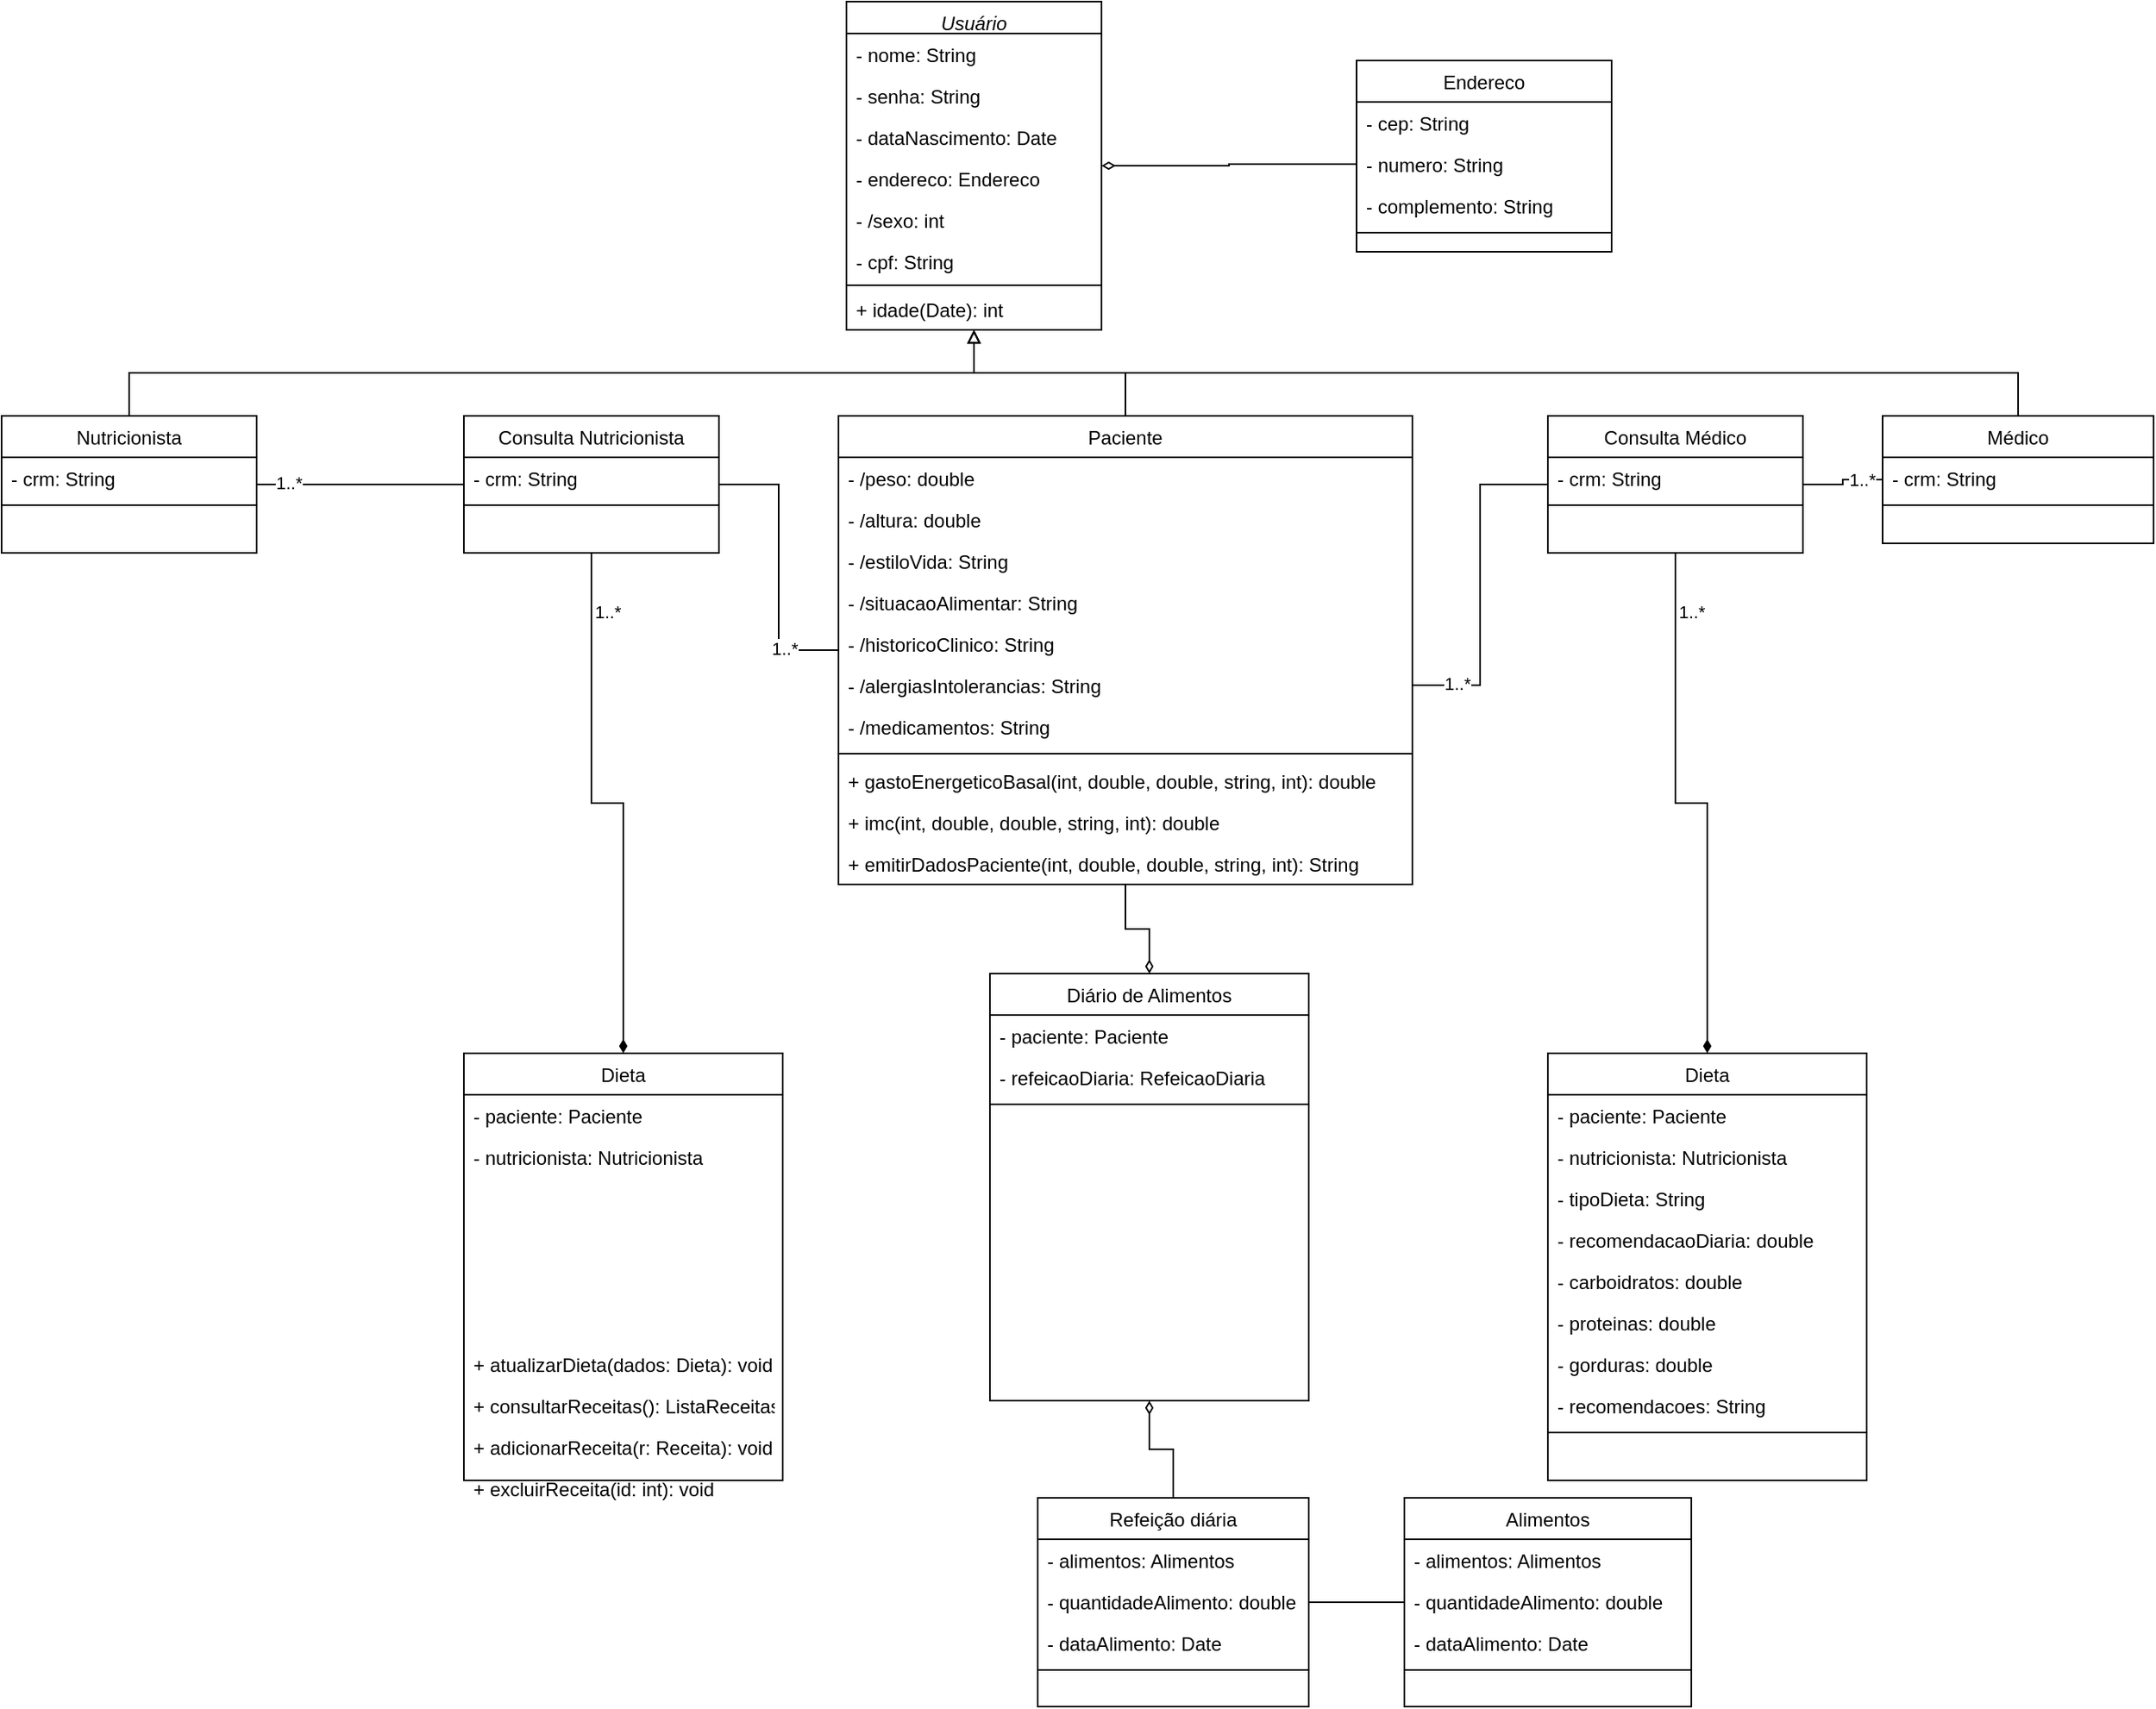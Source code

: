 <mxfile version="27.0.6">
  <diagram name="Página-1" id="uq6eut1tATu_0ITVi30-">
    <mxGraphModel dx="1576" dy="437" grid="1" gridSize="10" guides="1" tooltips="1" connect="1" arrows="1" fold="1" page="1" pageScale="1" pageWidth="827" pageHeight="1169" math="0" shadow="0" adaptiveColors="none">
      <root>
        <mxCell id="0" />
        <mxCell id="1" parent="0" />
        <mxCell id="_E42kpqu97Q8NujoFVDA-1" value="Usuário" style="swimlane;fontStyle=2;align=center;verticalAlign=top;childLayout=stackLayout;horizontal=1;startSize=20;horizontalStack=0;resizeParent=1;resizeLast=0;collapsible=1;marginBottom=0;rounded=0;shadow=0;strokeWidth=1;" vertex="1" parent="1">
          <mxGeometry x="440" y="230" width="160" height="206" as="geometry">
            <mxRectangle x="440" y="230" width="160" height="26" as="alternateBounds" />
          </mxGeometry>
        </mxCell>
        <mxCell id="_E42kpqu97Q8NujoFVDA-3" value="- nome: String" style="text;align=left;verticalAlign=top;spacingLeft=4;spacingRight=4;overflow=hidden;rotatable=0;points=[[0,0.5],[1,0.5]];portConstraint=eastwest;rounded=0;shadow=0;html=0;" vertex="1" parent="_E42kpqu97Q8NujoFVDA-1">
          <mxGeometry y="20" width="160" height="26" as="geometry" />
        </mxCell>
        <mxCell id="_E42kpqu97Q8NujoFVDA-4" value="- senha: String" style="text;align=left;verticalAlign=top;spacingLeft=4;spacingRight=4;overflow=hidden;rotatable=0;points=[[0,0.5],[1,0.5]];portConstraint=eastwest;rounded=0;shadow=0;html=0;" vertex="1" parent="_E42kpqu97Q8NujoFVDA-1">
          <mxGeometry y="46" width="160" height="26" as="geometry" />
        </mxCell>
        <mxCell id="_E42kpqu97Q8NujoFVDA-33" value="- dataNascimento: Date" style="text;align=left;verticalAlign=top;spacingLeft=4;spacingRight=4;overflow=hidden;rotatable=0;points=[[0,0.5],[1,0.5]];portConstraint=eastwest;rounded=0;shadow=0;html=0;" vertex="1" parent="_E42kpqu97Q8NujoFVDA-1">
          <mxGeometry y="72" width="160" height="26" as="geometry" />
        </mxCell>
        <mxCell id="_E42kpqu97Q8NujoFVDA-32" value="- endereco: Endereco" style="text;align=left;verticalAlign=top;spacingLeft=4;spacingRight=4;overflow=hidden;rotatable=0;points=[[0,0.5],[1,0.5]];portConstraint=eastwest;rounded=0;shadow=0;html=0;" vertex="1" parent="_E42kpqu97Q8NujoFVDA-1">
          <mxGeometry y="98" width="160" height="26" as="geometry" />
        </mxCell>
        <mxCell id="_E42kpqu97Q8NujoFVDA-34" value="- /sexo: int" style="text;align=left;verticalAlign=top;spacingLeft=4;spacingRight=4;overflow=hidden;rotatable=0;points=[[0,0.5],[1,0.5]];portConstraint=eastwest;rounded=0;shadow=0;html=0;" vertex="1" parent="_E42kpqu97Q8NujoFVDA-1">
          <mxGeometry y="124" width="160" height="26" as="geometry" />
        </mxCell>
        <mxCell id="_E42kpqu97Q8NujoFVDA-36" value="- cpf: String" style="text;align=left;verticalAlign=top;spacingLeft=4;spacingRight=4;overflow=hidden;rotatable=0;points=[[0,0.5],[1,0.5]];portConstraint=eastwest;" vertex="1" parent="_E42kpqu97Q8NujoFVDA-1">
          <mxGeometry y="150" width="160" height="26" as="geometry" />
        </mxCell>
        <mxCell id="_E42kpqu97Q8NujoFVDA-5" value="" style="line;html=1;strokeWidth=1;align=left;verticalAlign=middle;spacingTop=-1;spacingLeft=3;spacingRight=3;rotatable=0;labelPosition=right;points=[];portConstraint=eastwest;" vertex="1" parent="_E42kpqu97Q8NujoFVDA-1">
          <mxGeometry y="176" width="160" height="4" as="geometry" />
        </mxCell>
        <mxCell id="_E42kpqu97Q8NujoFVDA-58" value="+ idade(Date): int" style="text;align=left;verticalAlign=top;spacingLeft=4;spacingRight=4;overflow=hidden;rotatable=0;points=[[0,0.5],[1,0.5]];portConstraint=eastwest;" vertex="1" parent="_E42kpqu97Q8NujoFVDA-1">
          <mxGeometry y="180" width="160" height="26" as="geometry" />
        </mxCell>
        <mxCell id="_E42kpqu97Q8NujoFVDA-42" style="edgeStyle=orthogonalEdgeStyle;rounded=0;orthogonalLoop=1;jettySize=auto;html=1;entryX=0.5;entryY=1;entryDx=0;entryDy=0;endArrow=block;endFill=0;exitX=0.5;exitY=0;exitDx=0;exitDy=0;" edge="1" parent="1" source="_E42kpqu97Q8NujoFVDA-7" target="_E42kpqu97Q8NujoFVDA-1">
          <mxGeometry relative="1" as="geometry" />
        </mxCell>
        <mxCell id="_E42kpqu97Q8NujoFVDA-7" value="Nutricionista" style="swimlane;fontStyle=0;align=center;verticalAlign=top;childLayout=stackLayout;horizontal=1;startSize=26;horizontalStack=0;resizeParent=1;resizeLast=0;collapsible=1;marginBottom=0;rounded=0;shadow=0;strokeWidth=1;" vertex="1" parent="1">
          <mxGeometry x="-90" y="490" width="160" height="86" as="geometry">
            <mxRectangle x="-90" y="490" width="160" height="26" as="alternateBounds" />
          </mxGeometry>
        </mxCell>
        <mxCell id="_E42kpqu97Q8NujoFVDA-8" value="- crm: String" style="text;align=left;verticalAlign=top;spacingLeft=4;spacingRight=4;overflow=hidden;rotatable=0;points=[[0,0.5],[1,0.5]];portConstraint=eastwest;" vertex="1" parent="_E42kpqu97Q8NujoFVDA-7">
          <mxGeometry y="26" width="160" height="26" as="geometry" />
        </mxCell>
        <mxCell id="_E42kpqu97Q8NujoFVDA-10" value="" style="line;html=1;strokeWidth=1;align=left;verticalAlign=middle;spacingTop=-1;spacingLeft=3;spacingRight=3;rotatable=0;labelPosition=right;points=[];portConstraint=eastwest;" vertex="1" parent="_E42kpqu97Q8NujoFVDA-7">
          <mxGeometry y="52" width="160" height="8" as="geometry" />
        </mxCell>
        <mxCell id="_E42kpqu97Q8NujoFVDA-43" style="edgeStyle=orthogonalEdgeStyle;rounded=0;orthogonalLoop=1;jettySize=auto;html=1;entryX=0.5;entryY=1;entryDx=0;entryDy=0;endArrow=block;endFill=0;exitX=0.5;exitY=0;exitDx=0;exitDy=0;" edge="1" parent="1" source="_E42kpqu97Q8NujoFVDA-14" target="_E42kpqu97Q8NujoFVDA-1">
          <mxGeometry relative="1" as="geometry" />
        </mxCell>
        <mxCell id="_E42kpqu97Q8NujoFVDA-112" style="edgeStyle=orthogonalEdgeStyle;rounded=0;orthogonalLoop=1;jettySize=auto;html=1;endArrow=none;startFill=0;" edge="1" parent="1" source="_E42kpqu97Q8NujoFVDA-14" target="_E42kpqu97Q8NujoFVDA-97">
          <mxGeometry relative="1" as="geometry" />
        </mxCell>
        <mxCell id="_E42kpqu97Q8NujoFVDA-116" value="1..*" style="edgeLabel;html=1;align=center;verticalAlign=middle;resizable=0;points=[];" vertex="1" connectable="0" parent="_E42kpqu97Q8NujoFVDA-112">
          <mxGeometry x="-0.504" relative="1" as="geometry">
            <mxPoint as="offset" />
          </mxGeometry>
        </mxCell>
        <mxCell id="_E42kpqu97Q8NujoFVDA-14" value="Médico" style="swimlane;fontStyle=0;align=center;verticalAlign=top;childLayout=stackLayout;horizontal=1;startSize=26;horizontalStack=0;resizeParent=1;resizeLast=0;collapsible=1;marginBottom=0;rounded=0;shadow=0;strokeWidth=1;" vertex="1" parent="1">
          <mxGeometry x="1090" y="490" width="170" height="80" as="geometry">
            <mxRectangle x="899" y="490" width="170" height="26" as="alternateBounds" />
          </mxGeometry>
        </mxCell>
        <mxCell id="_E42kpqu97Q8NujoFVDA-15" value="- crm: String" style="text;align=left;verticalAlign=top;spacingLeft=4;spacingRight=4;overflow=hidden;rotatable=0;points=[[0,0.5],[1,0.5]];portConstraint=eastwest;" vertex="1" parent="_E42kpqu97Q8NujoFVDA-14">
          <mxGeometry y="26" width="170" height="26" as="geometry" />
        </mxCell>
        <mxCell id="_E42kpqu97Q8NujoFVDA-16" value="" style="line;html=1;strokeWidth=1;align=left;verticalAlign=middle;spacingTop=-1;spacingLeft=3;spacingRight=3;rotatable=0;labelPosition=right;points=[];portConstraint=eastwest;" vertex="1" parent="_E42kpqu97Q8NujoFVDA-14">
          <mxGeometry y="52" width="170" height="8" as="geometry" />
        </mxCell>
        <mxCell id="_E42kpqu97Q8NujoFVDA-18" value="Endereco" style="swimlane;fontStyle=0;align=center;verticalAlign=top;childLayout=stackLayout;horizontal=1;startSize=26;horizontalStack=0;resizeParent=1;resizeLast=0;collapsible=1;marginBottom=0;rounded=0;shadow=0;strokeWidth=1;" vertex="1" parent="1">
          <mxGeometry x="760" y="267" width="160" height="120" as="geometry">
            <mxRectangle x="728" y="230" width="160" height="26" as="alternateBounds" />
          </mxGeometry>
        </mxCell>
        <mxCell id="_E42kpqu97Q8NujoFVDA-19" value="- cep: String" style="text;align=left;verticalAlign=top;spacingLeft=4;spacingRight=4;overflow=hidden;rotatable=0;points=[[0,0.5],[1,0.5]];portConstraint=eastwest;" vertex="1" parent="_E42kpqu97Q8NujoFVDA-18">
          <mxGeometry y="26" width="160" height="26" as="geometry" />
        </mxCell>
        <mxCell id="_E42kpqu97Q8NujoFVDA-20" value="- numero: String" style="text;align=left;verticalAlign=top;spacingLeft=4;spacingRight=4;overflow=hidden;rotatable=0;points=[[0,0.5],[1,0.5]];portConstraint=eastwest;rounded=0;shadow=0;html=0;" vertex="1" parent="_E42kpqu97Q8NujoFVDA-18">
          <mxGeometry y="52" width="160" height="26" as="geometry" />
        </mxCell>
        <mxCell id="_E42kpqu97Q8NujoFVDA-23" value="- complemento: String" style="text;align=left;verticalAlign=top;spacingLeft=4;spacingRight=4;overflow=hidden;rotatable=0;points=[[0,0.5],[1,0.5]];portConstraint=eastwest;rounded=0;shadow=0;html=0;" vertex="1" parent="_E42kpqu97Q8NujoFVDA-18">
          <mxGeometry y="78" width="160" height="26" as="geometry" />
        </mxCell>
        <mxCell id="_E42kpqu97Q8NujoFVDA-24" value="" style="line;html=1;strokeWidth=1;align=left;verticalAlign=middle;spacingTop=-1;spacingLeft=3;spacingRight=3;rotatable=0;labelPosition=right;points=[];portConstraint=eastwest;" vertex="1" parent="_E42kpqu97Q8NujoFVDA-18">
          <mxGeometry y="104" width="160" height="8" as="geometry" />
        </mxCell>
        <mxCell id="_E42kpqu97Q8NujoFVDA-46" style="edgeStyle=orthogonalEdgeStyle;rounded=0;orthogonalLoop=1;jettySize=auto;html=1;endArrow=block;endFill=0;" edge="1" parent="1" source="_E42kpqu97Q8NujoFVDA-35" target="_E42kpqu97Q8NujoFVDA-1">
          <mxGeometry relative="1" as="geometry" />
        </mxCell>
        <mxCell id="_E42kpqu97Q8NujoFVDA-128" style="edgeStyle=orthogonalEdgeStyle;rounded=0;orthogonalLoop=1;jettySize=auto;html=1;entryX=0.5;entryY=0;entryDx=0;entryDy=0;endArrow=diamondThin;endFill=0;" edge="1" parent="1" source="_E42kpqu97Q8NujoFVDA-35" target="_E42kpqu97Q8NujoFVDA-118">
          <mxGeometry relative="1" as="geometry" />
        </mxCell>
        <mxCell id="_E42kpqu97Q8NujoFVDA-35" value="Paciente" style="swimlane;fontStyle=0;align=center;verticalAlign=top;childLayout=stackLayout;horizontal=1;startSize=26;horizontalStack=0;resizeParent=1;resizeLast=0;collapsible=1;marginBottom=0;rounded=0;shadow=0;strokeWidth=1;" vertex="1" parent="1">
          <mxGeometry x="435" y="490" width="360" height="294" as="geometry">
            <mxRectangle x="435" y="490" width="170" height="26" as="alternateBounds" />
          </mxGeometry>
        </mxCell>
        <mxCell id="_E42kpqu97Q8NujoFVDA-49" value="- /peso: double" style="text;align=left;verticalAlign=top;spacingLeft=4;spacingRight=4;overflow=hidden;rotatable=0;points=[[0,0.5],[1,0.5]];portConstraint=eastwest;" vertex="1" parent="_E42kpqu97Q8NujoFVDA-35">
          <mxGeometry y="26" width="360" height="26" as="geometry" />
        </mxCell>
        <mxCell id="_E42kpqu97Q8NujoFVDA-50" value="- /altura: double" style="text;align=left;verticalAlign=top;spacingLeft=4;spacingRight=4;overflow=hidden;rotatable=0;points=[[0,0.5],[1,0.5]];portConstraint=eastwest;" vertex="1" parent="_E42kpqu97Q8NujoFVDA-35">
          <mxGeometry y="52" width="360" height="26" as="geometry" />
        </mxCell>
        <mxCell id="_E42kpqu97Q8NujoFVDA-51" value="- /estiloVida: String" style="text;align=left;verticalAlign=top;spacingLeft=4;spacingRight=4;overflow=hidden;rotatable=0;points=[[0,0.5],[1,0.5]];portConstraint=eastwest;" vertex="1" parent="_E42kpqu97Q8NujoFVDA-35">
          <mxGeometry y="78" width="360" height="26" as="geometry" />
        </mxCell>
        <mxCell id="_E42kpqu97Q8NujoFVDA-52" value="- /situacaoAlimentar: String" style="text;align=left;verticalAlign=top;spacingLeft=4;spacingRight=4;overflow=hidden;rotatable=0;points=[[0,0.5],[1,0.5]];portConstraint=eastwest;" vertex="1" parent="_E42kpqu97Q8NujoFVDA-35">
          <mxGeometry y="104" width="360" height="26" as="geometry" />
        </mxCell>
        <mxCell id="_E42kpqu97Q8NujoFVDA-53" value="- /historicoClinico: String" style="text;align=left;verticalAlign=top;spacingLeft=4;spacingRight=4;overflow=hidden;rotatable=0;points=[[0,0.5],[1,0.5]];portConstraint=eastwest;" vertex="1" parent="_E42kpqu97Q8NujoFVDA-35">
          <mxGeometry y="130" width="360" height="26" as="geometry" />
        </mxCell>
        <mxCell id="_E42kpqu97Q8NujoFVDA-55" value="- /alergiasIntolerancias: String" style="text;align=left;verticalAlign=top;spacingLeft=4;spacingRight=4;overflow=hidden;rotatable=0;points=[[0,0.5],[1,0.5]];portConstraint=eastwest;" vertex="1" parent="_E42kpqu97Q8NujoFVDA-35">
          <mxGeometry y="156" width="360" height="26" as="geometry" />
        </mxCell>
        <mxCell id="_E42kpqu97Q8NujoFVDA-56" value="- /medicamentos: String" style="text;align=left;verticalAlign=top;spacingLeft=4;spacingRight=4;overflow=hidden;rotatable=0;points=[[0,0.5],[1,0.5]];portConstraint=eastwest;" vertex="1" parent="_E42kpqu97Q8NujoFVDA-35">
          <mxGeometry y="182" width="360" height="26" as="geometry" />
        </mxCell>
        <mxCell id="_E42kpqu97Q8NujoFVDA-37" value="" style="line;html=1;strokeWidth=1;align=left;verticalAlign=middle;spacingTop=-1;spacingLeft=3;spacingRight=3;rotatable=0;labelPosition=right;points=[];portConstraint=eastwest;" vertex="1" parent="_E42kpqu97Q8NujoFVDA-35">
          <mxGeometry y="208" width="360" height="8" as="geometry" />
        </mxCell>
        <mxCell id="_E42kpqu97Q8NujoFVDA-57" value="+ gastoEnergeticoBasal(int, double, double, string, int): double" style="text;align=left;verticalAlign=top;spacingLeft=4;spacingRight=4;overflow=hidden;rotatable=0;points=[[0,0.5],[1,0.5]];portConstraint=eastwest;" vertex="1" parent="_E42kpqu97Q8NujoFVDA-35">
          <mxGeometry y="216" width="360" height="26" as="geometry" />
        </mxCell>
        <mxCell id="_E42kpqu97Q8NujoFVDA-59" value="+ imc(int, double, double, string, int): double" style="text;align=left;verticalAlign=top;spacingLeft=4;spacingRight=4;overflow=hidden;rotatable=0;points=[[0,0.5],[1,0.5]];portConstraint=eastwest;" vertex="1" parent="_E42kpqu97Q8NujoFVDA-35">
          <mxGeometry y="242" width="360" height="26" as="geometry" />
        </mxCell>
        <mxCell id="_E42kpqu97Q8NujoFVDA-60" value="+ emitirDadosPaciente(int, double, double, string, int): String" style="text;align=left;verticalAlign=top;spacingLeft=4;spacingRight=4;overflow=hidden;rotatable=0;points=[[0,0.5],[1,0.5]];portConstraint=eastwest;" vertex="1" parent="_E42kpqu97Q8NujoFVDA-35">
          <mxGeometry y="268" width="360" height="26" as="geometry" />
        </mxCell>
        <mxCell id="_E42kpqu97Q8NujoFVDA-47" style="edgeStyle=orthogonalEdgeStyle;rounded=0;orthogonalLoop=1;jettySize=auto;html=1;entryX=1;entryY=0.5;entryDx=0;entryDy=0;endArrow=diamondThin;endFill=0;exitX=0;exitY=0.5;exitDx=0;exitDy=0;" edge="1" parent="1" source="_E42kpqu97Q8NujoFVDA-20" target="_E42kpqu97Q8NujoFVDA-1">
          <mxGeometry relative="1" as="geometry">
            <mxPoint x="728" y="321" as="sourcePoint" />
          </mxGeometry>
        </mxCell>
        <mxCell id="_E42kpqu97Q8NujoFVDA-80" style="edgeStyle=orthogonalEdgeStyle;rounded=0;orthogonalLoop=1;jettySize=auto;html=1;entryX=0.5;entryY=0;entryDx=0;entryDy=0;endArrow=diamondThin;endFill=1;" edge="1" parent="1" source="_E42kpqu97Q8NujoFVDA-67" target="_E42kpqu97Q8NujoFVDA-76">
          <mxGeometry relative="1" as="geometry" />
        </mxCell>
        <mxCell id="_E42kpqu97Q8NujoFVDA-81" value="1..*" style="edgeLabel;html=1;align=center;verticalAlign=middle;resizable=0;points=[];" vertex="1" connectable="0" parent="_E42kpqu97Q8NujoFVDA-80">
          <mxGeometry x="-0.78" relative="1" as="geometry">
            <mxPoint x="10" as="offset" />
          </mxGeometry>
        </mxCell>
        <mxCell id="_E42kpqu97Q8NujoFVDA-82" style="edgeStyle=orthogonalEdgeStyle;rounded=0;orthogonalLoop=1;jettySize=auto;html=1;entryX=1;entryY=0.5;entryDx=0;entryDy=0;endArrow=none;startFill=0;" edge="1" parent="1" source="_E42kpqu97Q8NujoFVDA-67" target="_E42kpqu97Q8NujoFVDA-7">
          <mxGeometry relative="1" as="geometry" />
        </mxCell>
        <mxCell id="_E42kpqu97Q8NujoFVDA-84" value="1..*" style="edgeLabel;html=1;align=center;verticalAlign=middle;resizable=0;points=[];" vertex="1" connectable="0" parent="_E42kpqu97Q8NujoFVDA-82">
          <mxGeometry x="0.694" y="-1" relative="1" as="geometry">
            <mxPoint as="offset" />
          </mxGeometry>
        </mxCell>
        <mxCell id="_E42kpqu97Q8NujoFVDA-83" style="edgeStyle=orthogonalEdgeStyle;rounded=0;orthogonalLoop=1;jettySize=auto;html=1;entryX=0;entryY=0.5;entryDx=0;entryDy=0;endArrow=none;startFill=0;" edge="1" parent="1" source="_E42kpqu97Q8NujoFVDA-67" target="_E42kpqu97Q8NujoFVDA-35">
          <mxGeometry relative="1" as="geometry" />
        </mxCell>
        <mxCell id="_E42kpqu97Q8NujoFVDA-85" value="1..*" style="edgeLabel;html=1;align=center;verticalAlign=middle;resizable=0;points=[];" vertex="1" connectable="0" parent="_E42kpqu97Q8NujoFVDA-83">
          <mxGeometry x="0.612" y="1" relative="1" as="geometry">
            <mxPoint as="offset" />
          </mxGeometry>
        </mxCell>
        <mxCell id="_E42kpqu97Q8NujoFVDA-67" value="Consulta Nutricionista" style="swimlane;fontStyle=0;align=center;verticalAlign=top;childLayout=stackLayout;horizontal=1;startSize=26;horizontalStack=0;resizeParent=1;resizeLast=0;collapsible=1;marginBottom=0;rounded=0;shadow=0;strokeWidth=1;" vertex="1" parent="1">
          <mxGeometry x="200" y="490" width="160" height="86" as="geometry">
            <mxRectangle x="200" y="490" width="160" height="26" as="alternateBounds" />
          </mxGeometry>
        </mxCell>
        <mxCell id="_E42kpqu97Q8NujoFVDA-68" value="- crm: String" style="text;align=left;verticalAlign=top;spacingLeft=4;spacingRight=4;overflow=hidden;rotatable=0;points=[[0,0.5],[1,0.5]];portConstraint=eastwest;" vertex="1" parent="_E42kpqu97Q8NujoFVDA-67">
          <mxGeometry y="26" width="160" height="26" as="geometry" />
        </mxCell>
        <mxCell id="_E42kpqu97Q8NujoFVDA-69" value="" style="line;html=1;strokeWidth=1;align=left;verticalAlign=middle;spacingTop=-1;spacingLeft=3;spacingRight=3;rotatable=0;labelPosition=right;points=[];portConstraint=eastwest;" vertex="1" parent="_E42kpqu97Q8NujoFVDA-67">
          <mxGeometry y="52" width="160" height="8" as="geometry" />
        </mxCell>
        <mxCell id="_E42kpqu97Q8NujoFVDA-76" value="Dieta" style="swimlane;fontStyle=0;align=center;verticalAlign=top;childLayout=stackLayout;horizontal=1;startSize=26;horizontalStack=0;resizeParent=1;resizeLast=0;collapsible=1;marginBottom=0;rounded=0;shadow=0;strokeWidth=1;" vertex="1" parent="1">
          <mxGeometry x="200" y="890" width="200" height="268" as="geometry">
            <mxRectangle x="200" y="890" width="160" height="26" as="alternateBounds" />
          </mxGeometry>
        </mxCell>
        <mxCell id="dieta-attr-1" value="- paciente: Paciente" style="text;align=left;verticalAlign=top;spacingLeft=4;spacingRight=4;overflow=hidden;rotatable=0;" vertex="1" parent="_E42kpqu97Q8NujoFVDA-76">
          <mxGeometry y="26" width="200" height="26" as="geometry" />
        </mxCell>
        <mxCell id="dieta-attr-2" value="- nutricionista: Nutricionista" style="text;align=left;verticalAlign=top;spacingLeft=4;spacingRight=4;overflow=hidden;rotatable=0;" vertex="1" parent="_E42kpqu97Q8NujoFVDA-76">
          <mxGeometry y="52" width="200" height="26" as="geometry" />
        </mxCell>
        <mxCell id="dieta-method-1" value="+ atualizarDieta(dados: Dieta): void" style="text;align=left;verticalAlign=top;spacingLeft=4;spacingRight=4;overflow=hidden;rotatable=0;" vertex="1" parent="_E42kpqu97Q8NujoFVDA-76">
          <mxGeometry y="182" width="200" height="26" as="geometry" />
        </mxCell>
        <mxCell id="dieta-method-2" value="+ consultarReceitas(): ListaReceitas" style="text;align=left;verticalAlign=top;spacingLeft=4;spacingRight=4;overflow=hidden;rotatable=0;" vertex="1" parent="_E42kpqu97Q8NujoFVDA-76">
          <mxGeometry y="208" width="200" height="26" as="geometry" />
        </mxCell>
        <mxCell id="dieta-method-3" value="+ adicionarReceita(r: Receita): void" style="text;align=left;verticalAlign=top;spacingLeft=4;spacingRight=4;overflow=hidden;rotatable=0;" vertex="1" parent="_E42kpqu97Q8NujoFVDA-76">
          <mxGeometry y="234" width="200" height="26" as="geometry" />
        </mxCell>
        <mxCell id="dieta-method-4" value="+ excluirReceita(id: int): void" style="text;align=left;verticalAlign=top;spacingLeft=4;spacingRight=4;overflow=hidden;rotatable=0;" vertex="1" parent="_E42kpqu97Q8NujoFVDA-76">
          <mxGeometry y="260" width="200" height="26" as="geometry" />
        </mxCell>
        <mxCell id="_E42kpqu97Q8NujoFVDA-94" style="edgeStyle=orthogonalEdgeStyle;rounded=0;orthogonalLoop=1;jettySize=auto;html=1;entryX=0.5;entryY=0;entryDx=0;entryDy=0;endArrow=diamondThin;endFill=1;" edge="1" parent="1" source="_E42kpqu97Q8NujoFVDA-97" target="_E42kpqu97Q8NujoFVDA-101">
          <mxGeometry relative="1" as="geometry" />
        </mxCell>
        <mxCell id="_E42kpqu97Q8NujoFVDA-95" value="1..*" style="edgeLabel;html=1;align=center;verticalAlign=middle;resizable=0;points=[];" vertex="1" connectable="0" parent="_E42kpqu97Q8NujoFVDA-94">
          <mxGeometry x="-0.78" relative="1" as="geometry">
            <mxPoint x="10" as="offset" />
          </mxGeometry>
        </mxCell>
        <mxCell id="_E42kpqu97Q8NujoFVDA-97" value="Consulta Médico" style="swimlane;fontStyle=0;align=center;verticalAlign=top;childLayout=stackLayout;horizontal=1;startSize=26;horizontalStack=0;resizeParent=1;resizeLast=0;collapsible=1;marginBottom=0;rounded=0;shadow=0;strokeWidth=1;" vertex="1" parent="1">
          <mxGeometry x="880" y="490" width="160" height="86" as="geometry">
            <mxRectangle x="880" y="490" width="160" height="26" as="alternateBounds" />
          </mxGeometry>
        </mxCell>
        <mxCell id="_E42kpqu97Q8NujoFVDA-98" value="- crm: String" style="text;align=left;verticalAlign=top;spacingLeft=4;spacingRight=4;overflow=hidden;rotatable=0;points=[[0,0.5],[1,0.5]];portConstraint=eastwest;" vertex="1" parent="_E42kpqu97Q8NujoFVDA-97">
          <mxGeometry y="26" width="160" height="26" as="geometry" />
        </mxCell>
        <mxCell id="_E42kpqu97Q8NujoFVDA-99" value="" style="line;html=1;strokeWidth=1;align=left;verticalAlign=middle;spacingTop=-1;spacingLeft=3;spacingRight=3;rotatable=0;labelPosition=right;points=[];portConstraint=eastwest;" vertex="1" parent="_E42kpqu97Q8NujoFVDA-97">
          <mxGeometry y="52" width="160" height="8" as="geometry" />
        </mxCell>
        <mxCell id="_E42kpqu97Q8NujoFVDA-101" value="Dieta" style="swimlane;fontStyle=0;align=center;verticalAlign=top;childLayout=stackLayout;horizontal=1;startSize=26;horizontalStack=0;resizeParent=1;resizeLast=0;collapsible=1;marginBottom=0;rounded=0;shadow=0;strokeWidth=1;" vertex="1" parent="1">
          <mxGeometry x="880" y="890" width="200" height="268" as="geometry">
            <mxRectangle x="200" y="890" width="160" height="26" as="alternateBounds" />
          </mxGeometry>
        </mxCell>
        <mxCell id="_E42kpqu97Q8NujoFVDA-102" value="- paciente: Paciente" style="text;align=left;verticalAlign=top;spacingLeft=4;spacingRight=4;overflow=hidden;rotatable=0;points=[[0,0.5],[1,0.5]];portConstraint=eastwest;" vertex="1" parent="_E42kpqu97Q8NujoFVDA-101">
          <mxGeometry y="26" width="200" height="26" as="geometry" />
        </mxCell>
        <mxCell id="_E42kpqu97Q8NujoFVDA-103" value="- nutricionista: Nutricionista" style="text;align=left;verticalAlign=top;spacingLeft=4;spacingRight=4;overflow=hidden;rotatable=0;points=[[0,0.5],[1,0.5]];portConstraint=eastwest;" vertex="1" parent="_E42kpqu97Q8NujoFVDA-101">
          <mxGeometry y="52" width="200" height="26" as="geometry" />
        </mxCell>
        <mxCell id="_E42kpqu97Q8NujoFVDA-104" value="- tipoDieta: String" style="text;align=left;verticalAlign=top;spacingLeft=4;spacingRight=4;overflow=hidden;rotatable=0;points=[[0,0.5],[1,0.5]];portConstraint=eastwest;" vertex="1" parent="_E42kpqu97Q8NujoFVDA-101">
          <mxGeometry y="78" width="200" height="26" as="geometry" />
        </mxCell>
        <mxCell id="_E42kpqu97Q8NujoFVDA-105" value="- recomendacaoDiaria: double" style="text;align=left;verticalAlign=top;spacingLeft=4;spacingRight=4;overflow=hidden;rotatable=0;points=[[0,0.5],[1,0.5]];portConstraint=eastwest;" vertex="1" parent="_E42kpqu97Q8NujoFVDA-101">
          <mxGeometry y="104" width="200" height="26" as="geometry" />
        </mxCell>
        <mxCell id="_E42kpqu97Q8NujoFVDA-106" value="- carboidratos: double" style="text;align=left;verticalAlign=top;spacingLeft=4;spacingRight=4;overflow=hidden;rotatable=0;points=[[0,0.5],[1,0.5]];portConstraint=eastwest;" vertex="1" parent="_E42kpqu97Q8NujoFVDA-101">
          <mxGeometry y="130" width="200" height="26" as="geometry" />
        </mxCell>
        <mxCell id="_E42kpqu97Q8NujoFVDA-107" value="- proteinas: double" style="text;align=left;verticalAlign=top;spacingLeft=4;spacingRight=4;overflow=hidden;rotatable=0;points=[[0,0.5],[1,0.5]];portConstraint=eastwest;" vertex="1" parent="_E42kpqu97Q8NujoFVDA-101">
          <mxGeometry y="156" width="200" height="26" as="geometry" />
        </mxCell>
        <mxCell id="_E42kpqu97Q8NujoFVDA-108" value="- gorduras: double" style="text;align=left;verticalAlign=top;spacingLeft=4;spacingRight=4;overflow=hidden;rotatable=0;points=[[0,0.5],[1,0.5]];portConstraint=eastwest;" vertex="1" parent="_E42kpqu97Q8NujoFVDA-101">
          <mxGeometry y="182" width="200" height="26" as="geometry" />
        </mxCell>
        <mxCell id="_E42kpqu97Q8NujoFVDA-109" value="- recomendacoes: String" style="text;align=left;verticalAlign=top;spacingLeft=4;spacingRight=4;overflow=hidden;rotatable=0;points=[[0,0.5],[1,0.5]];portConstraint=eastwest;" vertex="1" parent="_E42kpqu97Q8NujoFVDA-101">
          <mxGeometry y="208" width="200" height="26" as="geometry" />
        </mxCell>
        <mxCell id="_E42kpqu97Q8NujoFVDA-78" value="" style="line;html=1;strokeWidth=1;align=left;verticalAlign=middle;spacingTop=-1;spacingLeft=3;spacingRight=3;rotatable=0;labelPosition=right;points=[];portConstraint=eastwest;" vertex="1" parent="_E42kpqu97Q8NujoFVDA-101">
          <mxGeometry y="234" width="200" height="8" as="geometry" />
        </mxCell>
        <mxCell id="_E42kpqu97Q8NujoFVDA-114" style="edgeStyle=orthogonalEdgeStyle;rounded=0;orthogonalLoop=1;jettySize=auto;html=1;entryX=0;entryY=0.5;entryDx=0;entryDy=0;endArrow=none;startFill=0;" edge="1" parent="1" source="_E42kpqu97Q8NujoFVDA-55" target="_E42kpqu97Q8NujoFVDA-97">
          <mxGeometry relative="1" as="geometry" />
        </mxCell>
        <mxCell id="_E42kpqu97Q8NujoFVDA-115" value="1..*" style="edgeLabel;html=1;align=center;verticalAlign=middle;resizable=0;points=[];" vertex="1" connectable="0" parent="_E42kpqu97Q8NujoFVDA-114">
          <mxGeometry x="-0.733" y="1" relative="1" as="geometry">
            <mxPoint as="offset" />
          </mxGeometry>
        </mxCell>
        <mxCell id="_E42kpqu97Q8NujoFVDA-118" value="Diário de Alimentos" style="swimlane;fontStyle=0;align=center;verticalAlign=top;childLayout=stackLayout;horizontal=1;startSize=26;horizontalStack=0;resizeParent=1;resizeLast=0;collapsible=1;marginBottom=0;rounded=0;shadow=0;strokeWidth=1;" vertex="1" parent="1">
          <mxGeometry x="530" y="840" width="200" height="268" as="geometry">
            <mxRectangle x="200" y="890" width="160" height="26" as="alternateBounds" />
          </mxGeometry>
        </mxCell>
        <mxCell id="_E42kpqu97Q8NujoFVDA-119" value="- paciente: Paciente" style="text;align=left;verticalAlign=top;spacingLeft=4;spacingRight=4;overflow=hidden;rotatable=0;points=[[0,0.5],[1,0.5]];portConstraint=eastwest;" vertex="1" parent="_E42kpqu97Q8NujoFVDA-118">
          <mxGeometry y="26" width="200" height="26" as="geometry" />
        </mxCell>
        <mxCell id="_E42kpqu97Q8NujoFVDA-133" value="- refeicaoDiaria: RefeicaoDiaria" style="text;align=left;verticalAlign=top;spacingLeft=4;spacingRight=4;overflow=hidden;rotatable=0;points=[[0,0.5],[1,0.5]];portConstraint=eastwest;" vertex="1" parent="_E42kpqu97Q8NujoFVDA-118">
          <mxGeometry y="52" width="200" height="26" as="geometry" />
        </mxCell>
        <mxCell id="_E42kpqu97Q8NujoFVDA-127" value="" style="line;html=1;strokeWidth=1;align=left;verticalAlign=middle;spacingTop=-1;spacingLeft=3;spacingRight=3;rotatable=0;labelPosition=right;points=[];portConstraint=eastwest;" vertex="1" parent="_E42kpqu97Q8NujoFVDA-118">
          <mxGeometry y="78" width="200" height="8" as="geometry" />
        </mxCell>
        <mxCell id="_E42kpqu97Q8NujoFVDA-132" style="edgeStyle=orthogonalEdgeStyle;rounded=0;orthogonalLoop=1;jettySize=auto;html=1;endArrow=diamondThin;endFill=0;" edge="1" parent="1" source="_E42kpqu97Q8NujoFVDA-129" target="_E42kpqu97Q8NujoFVDA-118">
          <mxGeometry relative="1" as="geometry" />
        </mxCell>
        <mxCell id="_E42kpqu97Q8NujoFVDA-129" value="Refeição diária" style="swimlane;fontStyle=0;align=center;verticalAlign=top;childLayout=stackLayout;horizontal=1;startSize=26;horizontalStack=0;resizeParent=1;resizeLast=0;collapsible=1;marginBottom=0;rounded=0;shadow=0;strokeWidth=1;" vertex="1" parent="1">
          <mxGeometry x="560" y="1169" width="170" height="131" as="geometry">
            <mxRectangle x="899" y="490" width="170" height="26" as="alternateBounds" />
          </mxGeometry>
        </mxCell>
        <mxCell id="_E42kpqu97Q8NujoFVDA-130" value="- alimentos: Alimentos" style="text;align=left;verticalAlign=top;spacingLeft=4;spacingRight=4;overflow=hidden;rotatable=0;points=[[0,0.5],[1,0.5]];portConstraint=eastwest;" vertex="1" parent="_E42kpqu97Q8NujoFVDA-129">
          <mxGeometry y="26" width="170" height="26" as="geometry" />
        </mxCell>
        <mxCell id="_E42kpqu97Q8NujoFVDA-134" value="- quantidadeAlimento: double" style="text;align=left;verticalAlign=top;spacingLeft=4;spacingRight=4;overflow=hidden;rotatable=0;points=[[0,0.5],[1,0.5]];portConstraint=eastwest;" vertex="1" parent="_E42kpqu97Q8NujoFVDA-129">
          <mxGeometry y="52" width="170" height="26" as="geometry" />
        </mxCell>
        <mxCell id="_E42kpqu97Q8NujoFVDA-135" value="- dataAlimento: Date" style="text;align=left;verticalAlign=top;spacingLeft=4;spacingRight=4;overflow=hidden;rotatable=0;points=[[0,0.5],[1,0.5]];portConstraint=eastwest;" vertex="1" parent="_E42kpqu97Q8NujoFVDA-129">
          <mxGeometry y="78" width="170" height="26" as="geometry" />
        </mxCell>
        <mxCell id="_E42kpqu97Q8NujoFVDA-131" value="" style="line;html=1;strokeWidth=1;align=left;verticalAlign=middle;spacingTop=-1;spacingLeft=3;spacingRight=3;rotatable=0;labelPosition=right;points=[];portConstraint=eastwest;" vertex="1" parent="_E42kpqu97Q8NujoFVDA-129">
          <mxGeometry y="104" width="170" height="8" as="geometry" />
        </mxCell>
        <mxCell id="_E42kpqu97Q8NujoFVDA-143" style="edgeStyle=orthogonalEdgeStyle;rounded=0;orthogonalLoop=1;jettySize=auto;html=1;endArrow=none;startFill=0;" edge="1" parent="1" source="_E42kpqu97Q8NujoFVDA-136" target="_E42kpqu97Q8NujoFVDA-129">
          <mxGeometry relative="1" as="geometry" />
        </mxCell>
        <mxCell id="_E42kpqu97Q8NujoFVDA-136" value="Alimentos" style="swimlane;fontStyle=0;align=center;verticalAlign=top;childLayout=stackLayout;horizontal=1;startSize=26;horizontalStack=0;resizeParent=1;resizeLast=0;collapsible=1;marginBottom=0;rounded=0;shadow=0;strokeWidth=1;" vertex="1" parent="1">
          <mxGeometry x="790" y="1169" width="180" height="131" as="geometry">
            <mxRectangle x="899" y="490" width="170" height="26" as="alternateBounds" />
          </mxGeometry>
        </mxCell>
        <mxCell id="_E42kpqu97Q8NujoFVDA-137" value="- alimentos: Alimentos" style="text;align=left;verticalAlign=top;spacingLeft=4;spacingRight=4;overflow=hidden;rotatable=0;points=[[0,0.5],[1,0.5]];portConstraint=eastwest;" vertex="1" parent="_E42kpqu97Q8NujoFVDA-136">
          <mxGeometry y="26" width="180" height="26" as="geometry" />
        </mxCell>
        <mxCell id="_E42kpqu97Q8NujoFVDA-138" value="- quantidadeAlimento: double" style="text;align=left;verticalAlign=top;spacingLeft=4;spacingRight=4;overflow=hidden;rotatable=0;points=[[0,0.5],[1,0.5]];portConstraint=eastwest;" vertex="1" parent="_E42kpqu97Q8NujoFVDA-136">
          <mxGeometry y="52" width="180" height="26" as="geometry" />
        </mxCell>
        <mxCell id="_E42kpqu97Q8NujoFVDA-139" value="- dataAlimento: Date" style="text;align=left;verticalAlign=top;spacingLeft=4;spacingRight=4;overflow=hidden;rotatable=0;points=[[0,0.5],[1,0.5]];portConstraint=eastwest;" vertex="1" parent="_E42kpqu97Q8NujoFVDA-136">
          <mxGeometry y="78" width="180" height="26" as="geometry" />
        </mxCell>
        <mxCell id="_E42kpqu97Q8NujoFVDA-140" value="" style="line;html=1;strokeWidth=1;align=left;verticalAlign=middle;spacingTop=-1;spacingLeft=3;spacingRight=3;rotatable=0;labelPosition=right;points=[];portConstraint=eastwest;" vertex="1" parent="_E42kpqu97Q8NujoFVDA-136">
          <mxGeometry y="104" width="180" height="8" as="geometry" />
        </mxCell>
      </root>
    </mxGraphModel>
  </diagram>
</mxfile>